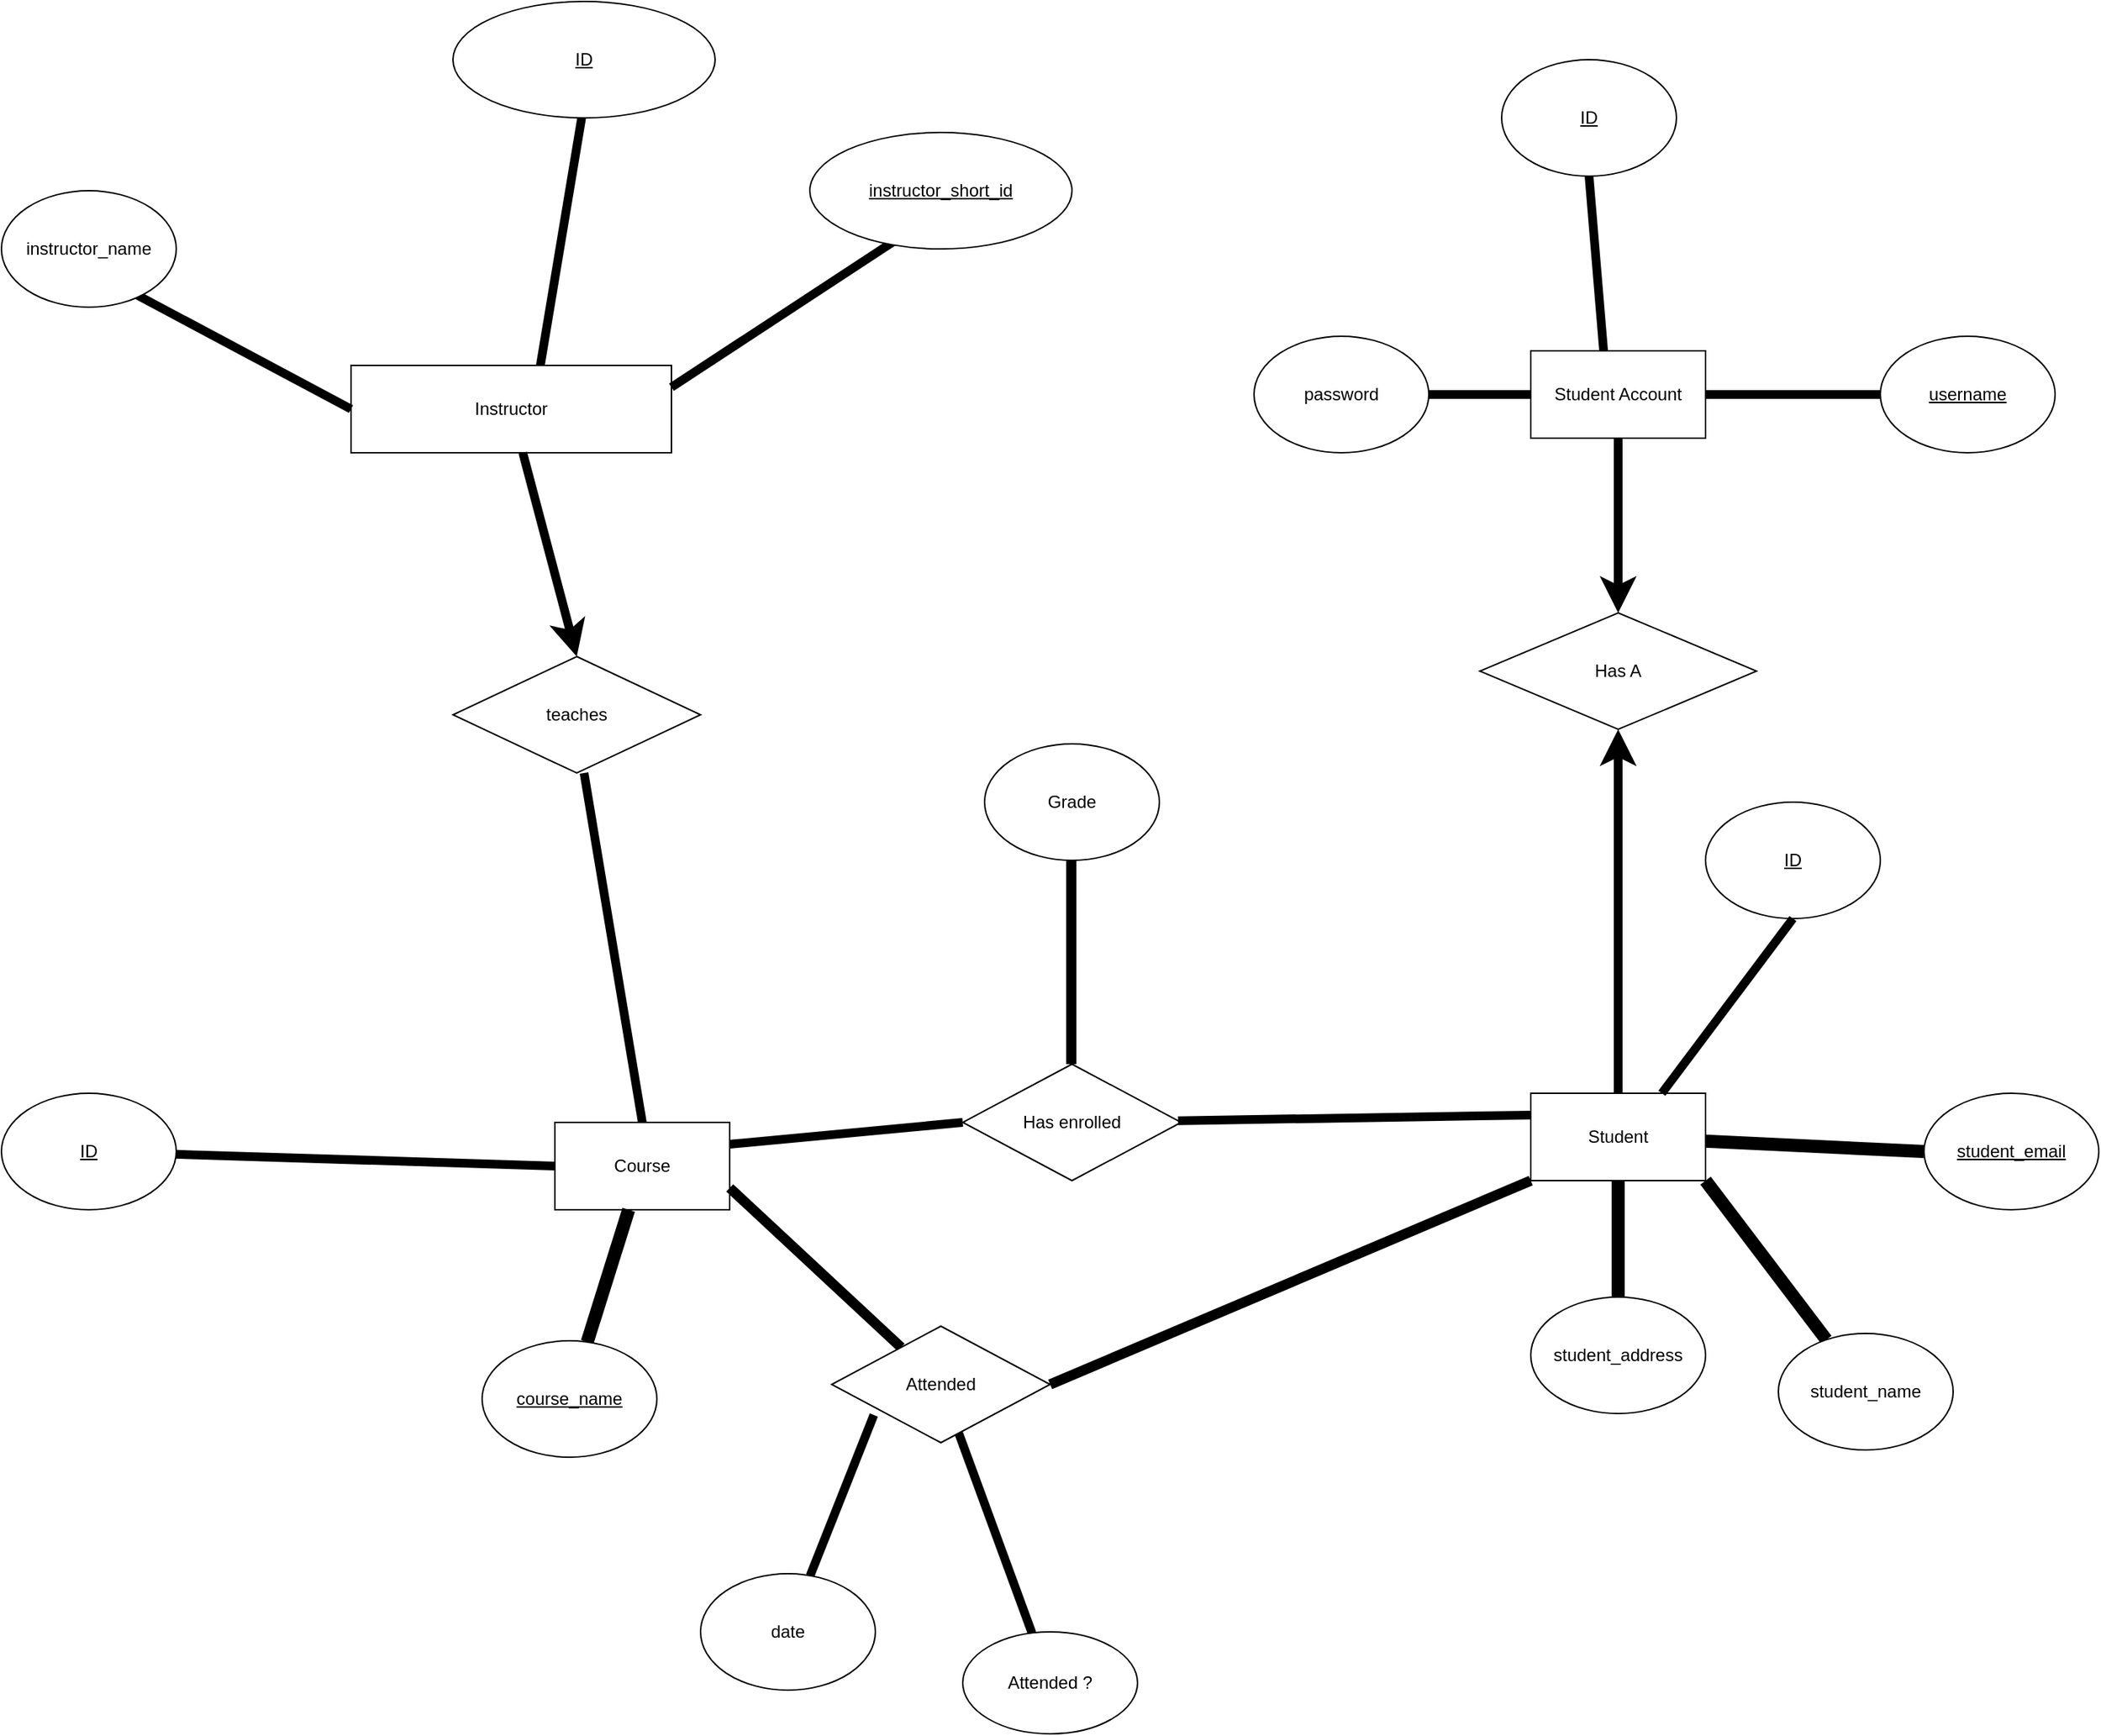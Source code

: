 <mxfile>
    <diagram id="xRaHDauwcA5VyHgtR-5V" name="Page-1">
        <mxGraphModel dx="2891" dy="1381" grid="1" gridSize="10" guides="1" tooltips="1" connect="1" arrows="1" fold="1" page="0" pageScale="1" pageWidth="850" pageHeight="1100" background="none" math="0" shadow="0">
            <root>
                <mxCell id="0"/>
                <mxCell id="1" parent="0"/>
                <mxCell id="29" value="" style="edgeStyle=none;html=1;endArrow=none;endFill=0;strokeWidth=9;fillColor=#FFFFFF;entryX=0;entryY=0.5;entryDx=0;entryDy=0;" parent="1" source="2" target="7" edge="1">
                    <mxGeometry relative="1" as="geometry">
                        <mxPoint x="540" y="380" as="targetPoint"/>
                    </mxGeometry>
                </mxCell>
                <mxCell id="2" value="Student" style="rounded=0;whiteSpace=wrap;html=1;" parent="1" vertex="1">
                    <mxGeometry x="320" y="350" width="120" height="60" as="geometry"/>
                </mxCell>
                <mxCell id="5" value="&lt;u&gt;ID&lt;/u&gt;" style="ellipse;whiteSpace=wrap;html=1;rounded=0;" parent="1" vertex="1">
                    <mxGeometry x="440" y="150" width="120" height="80" as="geometry"/>
                </mxCell>
                <mxCell id="25" value="" style="edgeStyle=none;html=1;endArrow=none;endFill=0;strokeWidth=9;fillColor=#FFFFFF;" parent="1" source="6" target="2" edge="1">
                    <mxGeometry relative="1" as="geometry"/>
                </mxCell>
                <mxCell id="6" value="student_address" style="ellipse;whiteSpace=wrap;html=1;rounded=0;" parent="1" vertex="1">
                    <mxGeometry x="320" y="490" width="120" height="80" as="geometry"/>
                </mxCell>
                <mxCell id="7" value="&lt;u&gt;student_email&lt;/u&gt;" style="ellipse;whiteSpace=wrap;html=1;rounded=0;" parent="1" vertex="1">
                    <mxGeometry x="590" y="350" width="120" height="80" as="geometry"/>
                </mxCell>
                <mxCell id="27" value="" style="edgeStyle=none;html=1;endArrow=none;endFill=0;strokeWidth=9;fillColor=#FFFFFF;entryX=1;entryY=1;entryDx=0;entryDy=0;" parent="1" source="8" target="2" edge="1">
                    <mxGeometry relative="1" as="geometry">
                        <mxPoint x="690" y="465" as="targetPoint"/>
                    </mxGeometry>
                </mxCell>
                <mxCell id="8" value="student_name" style="ellipse;whiteSpace=wrap;html=1;rounded=0;" parent="1" vertex="1">
                    <mxGeometry x="490" y="515" width="120" height="80" as="geometry"/>
                </mxCell>
                <mxCell id="16" value="Has enrolled" style="rhombus;whiteSpace=wrap;html=1;rounded=0;" parent="1" vertex="1">
                    <mxGeometry x="-70" y="330" width="150" height="80" as="geometry"/>
                </mxCell>
                <mxCell id="21" style="edgeStyle=none;html=1;exitX=1;exitY=0.25;exitDx=0;exitDy=0;strokeWidth=6;fillColor=#FFFFFF;endArrow=none;endFill=0;entryX=0;entryY=0.5;entryDx=0;entryDy=0;rounded=0;" parent="1" source="17" target="16" edge="1">
                    <mxGeometry relative="1" as="geometry">
                        <Array as="points"/>
                    </mxGeometry>
                </mxCell>
                <mxCell id="33" value="" style="edgeStyle=none;rounded=0;html=1;endArrow=none;endFill=0;strokeWidth=6;fillColor=#FFFFFF;exitX=0;exitY=0.5;exitDx=0;exitDy=0;" parent="1" source="17" target="18" edge="1">
                    <mxGeometry relative="1" as="geometry">
                        <mxPoint x="-645.294" y="530" as="sourcePoint"/>
                    </mxGeometry>
                </mxCell>
                <mxCell id="17" value="Course" style="rounded=0;whiteSpace=wrap;html=1;" parent="1" vertex="1">
                    <mxGeometry x="-350" y="370" width="120" height="60" as="geometry"/>
                </mxCell>
                <mxCell id="18" value="&lt;u&gt;ID&lt;/u&gt;" style="ellipse;whiteSpace=wrap;html=1;rounded=0;" parent="1" vertex="1">
                    <mxGeometry x="-730" y="350" width="120" height="80" as="geometry"/>
                </mxCell>
                <mxCell id="24" value="" style="edgeStyle=none;rounded=0;html=1;endArrow=none;endFill=0;strokeWidth=9;fillColor=#FFFFFF;" parent="1" source="19" target="17" edge="1">
                    <mxGeometry relative="1" as="geometry"/>
                </mxCell>
                <mxCell id="19" value="&lt;u&gt;course_name&lt;/u&gt;" style="ellipse;whiteSpace=wrap;html=1;rounded=0;" parent="1" vertex="1">
                    <mxGeometry x="-400" y="520" width="120" height="80" as="geometry"/>
                </mxCell>
                <mxCell id="20" value="" style="endArrow=none;html=1;fillColor=#FFFFFF;exitX=0.75;exitY=0;exitDx=0;exitDy=0;entryX=0.5;entryY=1;entryDx=0;entryDy=0;strokeWidth=6;rounded=0;" parent="1" source="2" target="5" edge="1">
                    <mxGeometry width="50" height="50" relative="1" as="geometry">
                        <mxPoint x="340" y="310" as="sourcePoint"/>
                        <mxPoint x="390" y="260" as="targetPoint"/>
                    </mxGeometry>
                </mxCell>
                <mxCell id="32" value="" style="endArrow=none;html=1;rounded=0;strokeWidth=6;fillColor=#FFFFFF;entryX=0;entryY=0.25;entryDx=0;entryDy=0;" parent="1" source="16" target="2" edge="1">
                    <mxGeometry width="50" height="50" relative="1" as="geometry">
                        <mxPoint x="70" y="400" as="sourcePoint"/>
                        <mxPoint x="120" y="350" as="targetPoint"/>
                    </mxGeometry>
                </mxCell>
                <mxCell id="47" value="" style="edgeStyle=none;rounded=0;html=1;endArrow=none;endFill=0;strokeWidth=6;fillColor=#FFFFFF;exitX=0.193;exitY=0.763;exitDx=0;exitDy=0;exitPerimeter=0;" parent="1" source="97" target="38" edge="1">
                    <mxGeometry relative="1" as="geometry">
                        <mxPoint x="-174" y="870" as="sourcePoint"/>
                    </mxGeometry>
                </mxCell>
                <mxCell id="38" value="date" style="ellipse;whiteSpace=wrap;html=1;" parent="1" vertex="1">
                    <mxGeometry x="-250" y="680" width="120" height="80" as="geometry"/>
                </mxCell>
                <mxCell id="52" value="" style="edgeStyle=none;rounded=0;html=1;endArrow=none;endFill=0;strokeWidth=6;fillColor=#FFFFFF;" parent="1" source="51" target="97" edge="1">
                    <mxGeometry relative="1" as="geometry">
                        <mxPoint x="-110" y="870" as="targetPoint"/>
                    </mxGeometry>
                </mxCell>
                <mxCell id="51" value="Attended ?" style="ellipse;whiteSpace=wrap;html=1;" parent="1" vertex="1">
                    <mxGeometry x="-70" y="720" width="120" height="70" as="geometry"/>
                </mxCell>
                <mxCell id="53" value="Has A" style="rhombus;whiteSpace=wrap;html=1;" parent="1" vertex="1">
                    <mxGeometry x="285" y="20" width="190" height="80" as="geometry"/>
                </mxCell>
                <mxCell id="54" value="Student Account" style="rounded=0;whiteSpace=wrap;html=1;" parent="1" vertex="1">
                    <mxGeometry x="320" y="-160" width="120" height="60" as="geometry"/>
                </mxCell>
                <mxCell id="59" value="" style="endArrow=classic;html=1;rounded=0;strokeWidth=6;fillColor=#FFFFFF;entryX=0.5;entryY=0;entryDx=0;entryDy=0;" parent="1" source="54" target="53" edge="1">
                    <mxGeometry width="50" height="50" relative="1" as="geometry">
                        <mxPoint x="380" y="10" as="sourcePoint"/>
                        <mxPoint x="430" y="-40" as="targetPoint"/>
                    </mxGeometry>
                </mxCell>
                <mxCell id="60" value="" style="endArrow=none;html=1;rounded=0;strokeWidth=6;fillColor=#FFFFFF;entryX=0.5;entryY=0;entryDx=0;entryDy=0;strokeColor=default;startArrow=classic;startFill=1;exitX=0.5;exitY=1;exitDx=0;exitDy=0;" parent="1" source="53" target="2" edge="1">
                    <mxGeometry width="50" height="50" relative="1" as="geometry">
                        <mxPoint x="490" y="70" as="sourcePoint"/>
                        <mxPoint x="390" y="240" as="targetPoint"/>
                    </mxGeometry>
                </mxCell>
                <mxCell id="62" value="&lt;u&gt;ID&lt;/u&gt;" style="ellipse;whiteSpace=wrap;html=1;" parent="1" vertex="1">
                    <mxGeometry x="300" y="-360" width="120" height="80" as="geometry"/>
                </mxCell>
                <mxCell id="63" value="&lt;u&gt;username&lt;/u&gt;" style="ellipse;whiteSpace=wrap;html=1;" parent="1" vertex="1">
                    <mxGeometry x="560" y="-170" width="120" height="80" as="geometry"/>
                </mxCell>
                <mxCell id="67" value="" style="edgeStyle=none;rounded=0;html=1;endArrow=none;endFill=0;strokeWidth=6;fillColor=#FFFFFF;" parent="1" source="64" target="54" edge="1">
                    <mxGeometry relative="1" as="geometry"/>
                </mxCell>
                <mxCell id="64" value="password" style="ellipse;whiteSpace=wrap;html=1;" parent="1" vertex="1">
                    <mxGeometry x="130" y="-170" width="120" height="80" as="geometry"/>
                </mxCell>
                <mxCell id="65" value="" style="endArrow=none;html=1;rounded=0;strokeWidth=6;fillColor=#FFFFFF;exitX=1;exitY=0.5;exitDx=0;exitDy=0;entryX=0;entryY=0.5;entryDx=0;entryDy=0;" parent="1" source="54" target="63" edge="1">
                    <mxGeometry width="50" height="50" relative="1" as="geometry">
                        <mxPoint x="480" y="-105" as="sourcePoint"/>
                        <mxPoint x="530" y="-155" as="targetPoint"/>
                    </mxGeometry>
                </mxCell>
                <mxCell id="66" value="" style="endArrow=none;html=1;rounded=0;strokeWidth=6;fillColor=#FFFFFF;entryX=0.5;entryY=1;entryDx=0;entryDy=0;" parent="1" target="62" edge="1">
                    <mxGeometry width="50" height="50" relative="1" as="geometry">
                        <mxPoint x="370" y="-160" as="sourcePoint"/>
                        <mxPoint x="420" y="-210" as="targetPoint"/>
                    </mxGeometry>
                </mxCell>
                <mxCell id="88" value="" style="endArrow=none;html=1;strokeWidth=7;" parent="1" edge="1">
                    <mxGeometry width="50" height="50" relative="1" as="geometry">
                        <mxPoint x="4.5" y="330" as="sourcePoint"/>
                        <mxPoint x="4.5" y="190" as="targetPoint"/>
                    </mxGeometry>
                </mxCell>
                <mxCell id="89" value="Grade" style="ellipse;whiteSpace=wrap;html=1;" parent="1" vertex="1">
                    <mxGeometry x="-55" y="110" width="120" height="80" as="geometry"/>
                </mxCell>
                <mxCell id="98" value="" style="edgeStyle=none;html=1;strokeWidth=7;entryX=1;entryY=0.75;entryDx=0;entryDy=0;endArrow=none;endFill=0;" parent="1" source="97" target="17" edge="1">
                    <mxGeometry relative="1" as="geometry"/>
                </mxCell>
                <mxCell id="100" value="" style="edgeStyle=none;html=1;strokeWidth=7;entryX=0;entryY=1;entryDx=0;entryDy=0;endArrow=none;endFill=0;exitX=1;exitY=0.5;exitDx=0;exitDy=0;" parent="1" source="97" target="2" edge="1">
                    <mxGeometry relative="1" as="geometry">
                        <mxPoint x="105" y="550" as="targetPoint"/>
                    </mxGeometry>
                </mxCell>
                <mxCell id="97" value="Attended" style="rhombus;whiteSpace=wrap;html=1;rounded=0;rotation=0;" parent="1" vertex="1">
                    <mxGeometry x="-160" y="510" width="150" height="80" as="geometry"/>
                </mxCell>
                <mxCell id="101" value="" style="edgeStyle=none;rounded=0;html=1;endArrow=none;endFill=0;strokeWidth=6;fillColor=#FFFFFF;exitX=0.5;exitY=0;exitDx=0;exitDy=0;" parent="1" source="17" edge="1">
                    <mxGeometry relative="1" as="geometry">
                        <mxPoint x="-270" y="250" as="sourcePoint"/>
                        <mxPoint x="-330" y="130" as="targetPoint"/>
                    </mxGeometry>
                </mxCell>
                <mxCell id="102" value="teaches" style="rhombus;whiteSpace=wrap;html=1;" parent="1" vertex="1">
                    <mxGeometry x="-420" y="50" width="170" height="80" as="geometry"/>
                </mxCell>
                <mxCell id="103" value="Instructor" style="rounded=0;whiteSpace=wrap;html=1;" parent="1" vertex="1">
                    <mxGeometry x="-490" y="-150" width="220" height="60" as="geometry"/>
                </mxCell>
                <mxCell id="104" value="" style="endArrow=classic;html=1;rounded=0;strokeWidth=6;fillColor=#FFFFFF;entryX=0.5;entryY=0;entryDx=0;entryDy=0;" parent="1" source="103" target="102" edge="1">
                    <mxGeometry width="50" height="50" relative="1" as="geometry">
                        <mxPoint x="-350" y="-20" as="sourcePoint"/>
                        <mxPoint x="-350" y="100" as="targetPoint"/>
                    </mxGeometry>
                </mxCell>
                <mxCell id="105" value="" style="edgeStyle=none;rounded=0;html=1;endArrow=none;endFill=0;strokeWidth=6;fillColor=#FFFFFF;exitX=0;exitY=0.5;exitDx=0;exitDy=0;" parent="1" source="103" edge="1">
                    <mxGeometry relative="1" as="geometry">
                        <mxPoint x="-660" y="-110" as="sourcePoint"/>
                        <mxPoint x="-640" y="-200" as="targetPoint"/>
                    </mxGeometry>
                </mxCell>
                <mxCell id="106" value="" style="edgeStyle=none;rounded=0;html=1;endArrow=none;endFill=0;strokeWidth=6;fillColor=#FFFFFF;" parent="1" edge="1">
                    <mxGeometry relative="1" as="geometry">
                        <mxPoint x="-360" y="-150" as="sourcePoint"/>
                        <mxPoint x="-330" y="-330" as="targetPoint"/>
                    </mxGeometry>
                </mxCell>
                <mxCell id="107" value="&lt;u&gt;ID&lt;/u&gt;" style="ellipse;whiteSpace=wrap;html=1;" parent="1" vertex="1">
                    <mxGeometry x="-420" y="-400" width="180" height="80" as="geometry"/>
                </mxCell>
                <mxCell id="108" value="instructor_name" style="ellipse;whiteSpace=wrap;html=1;" parent="1" vertex="1">
                    <mxGeometry x="-730" y="-270" width="120" height="80" as="geometry"/>
                </mxCell>
                <mxCell id="110" value="" style="edgeStyle=none;rounded=0;html=1;endArrow=none;endFill=0;strokeWidth=6;fillColor=#FFFFFF;exitX=1;exitY=0.25;exitDx=0;exitDy=0;" edge="1" parent="1" source="103">
                    <mxGeometry relative="1" as="geometry">
                        <mxPoint x="-260" y="-130" as="sourcePoint"/>
                        <mxPoint x="-110" y="-240" as="targetPoint"/>
                    </mxGeometry>
                </mxCell>
                <mxCell id="111" value="&lt;u&gt;instructor_short_id&lt;/u&gt;" style="ellipse;whiteSpace=wrap;html=1;" vertex="1" parent="1">
                    <mxGeometry x="-175" y="-310" width="180" height="80" as="geometry"/>
                </mxCell>
            </root>
        </mxGraphModel>
    </diagram>
</mxfile>